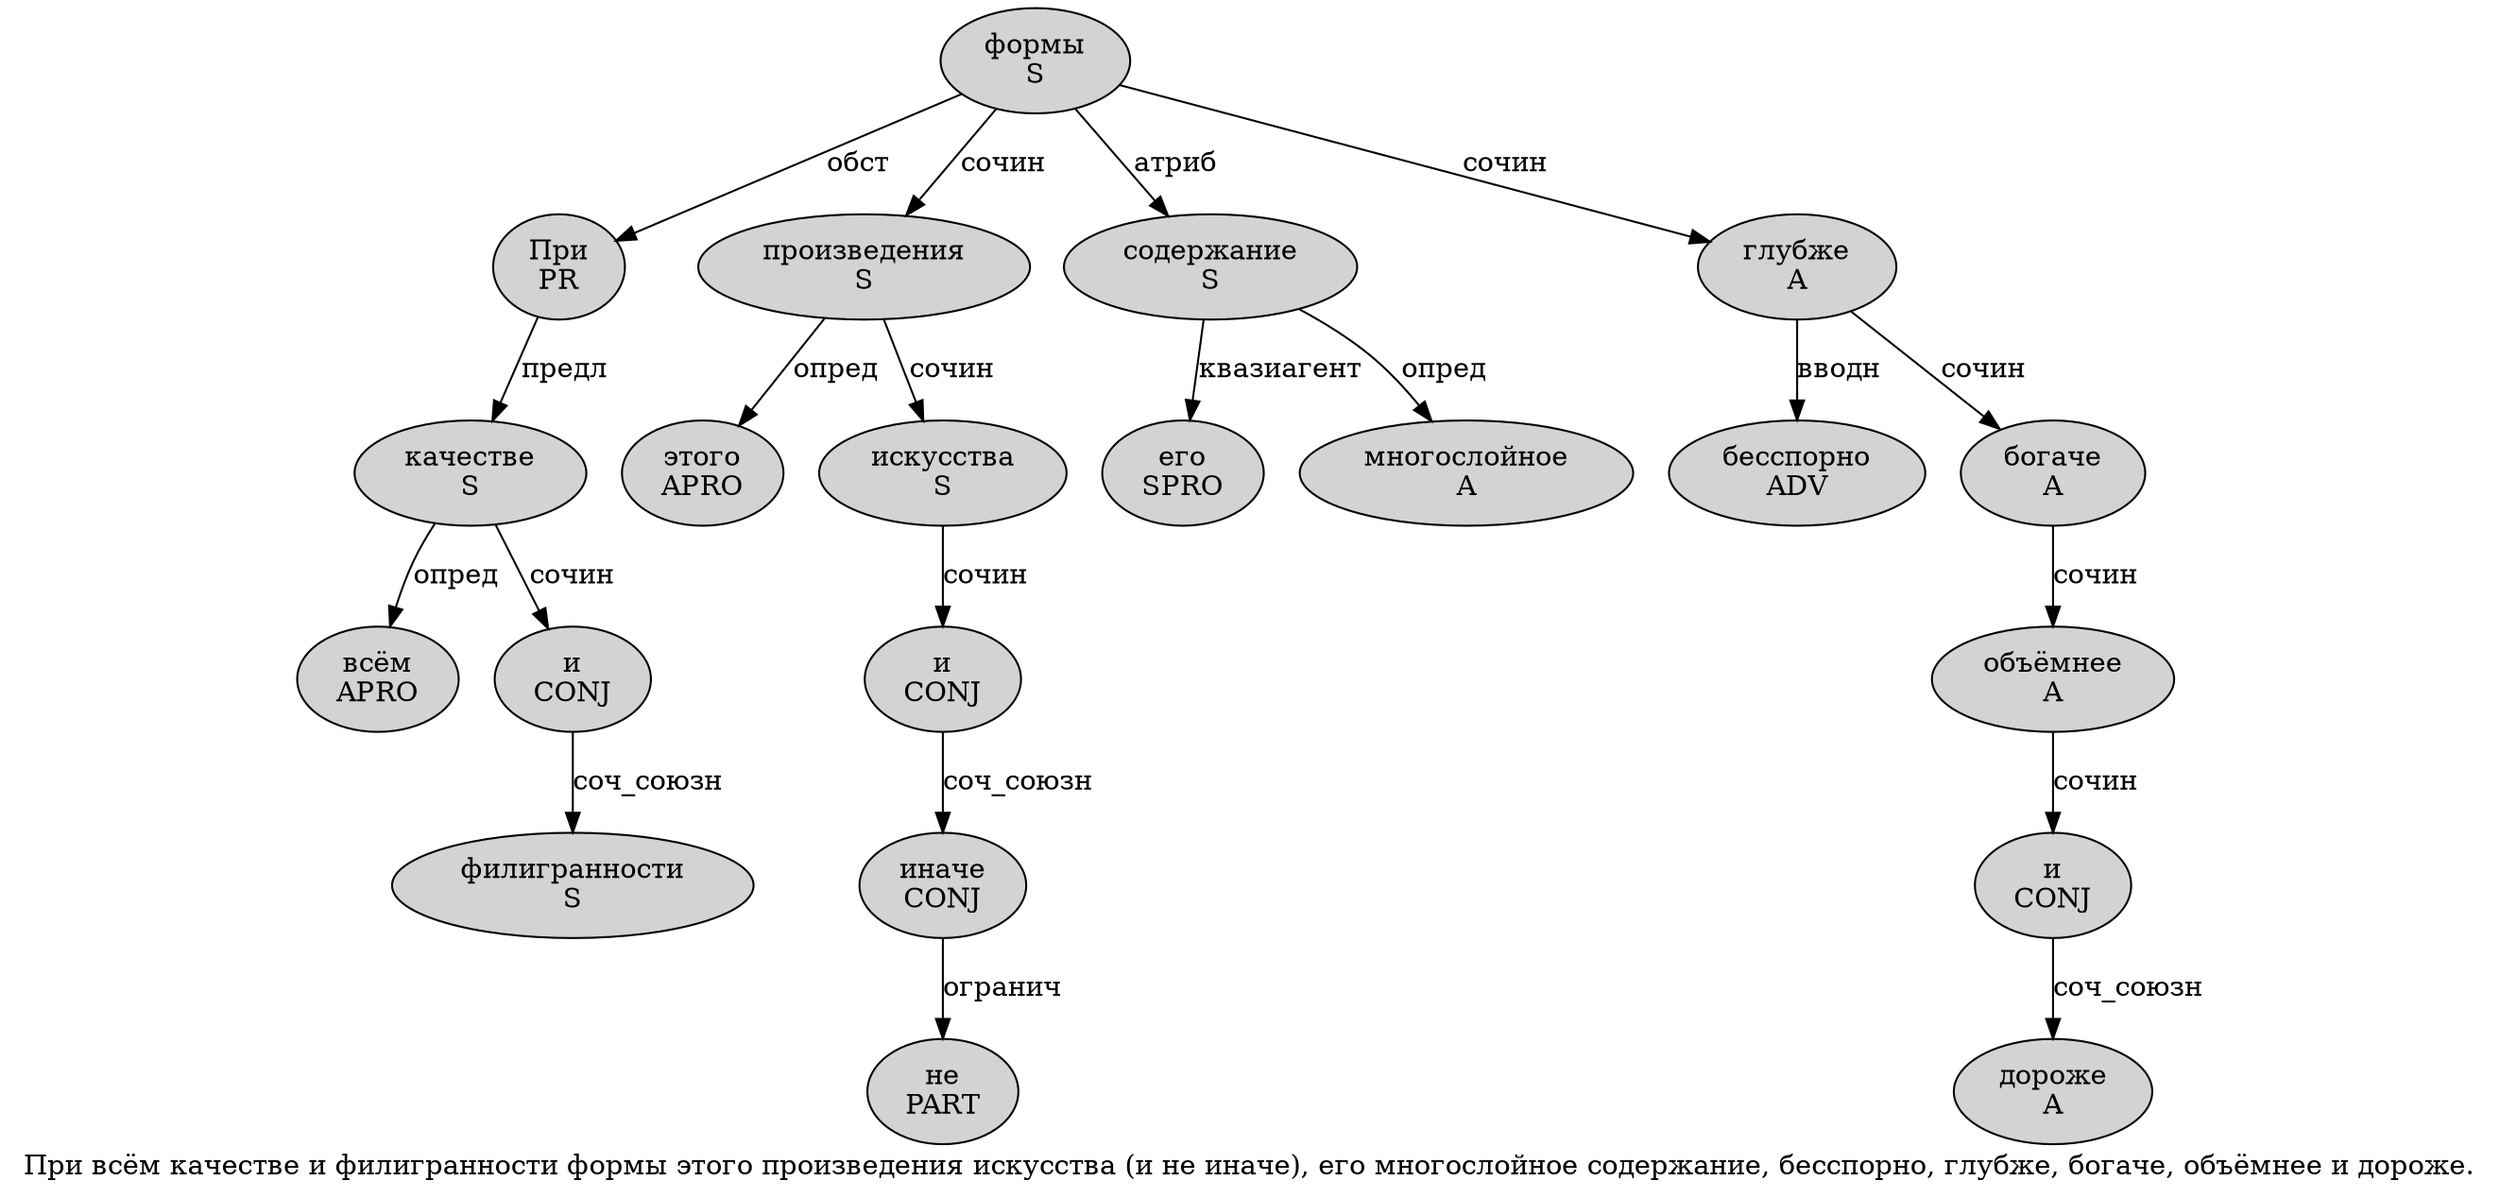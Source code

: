 digraph SENTENCE_1219 {
	graph [label="При всём качестве и филигранности формы этого произведения искусства (и не иначе), его многослойное содержание, бесспорно, глубже, богаче, объёмнее и дороже."]
	node [style=filled]
		0 [label="При
PR" color="" fillcolor=lightgray penwidth=1 shape=ellipse]
		1 [label="всём
APRO" color="" fillcolor=lightgray penwidth=1 shape=ellipse]
		2 [label="качестве
S" color="" fillcolor=lightgray penwidth=1 shape=ellipse]
		3 [label="и
CONJ" color="" fillcolor=lightgray penwidth=1 shape=ellipse]
		4 [label="филигранности
S" color="" fillcolor=lightgray penwidth=1 shape=ellipse]
		5 [label="формы
S" color="" fillcolor=lightgray penwidth=1 shape=ellipse]
		6 [label="этого
APRO" color="" fillcolor=lightgray penwidth=1 shape=ellipse]
		7 [label="произведения
S" color="" fillcolor=lightgray penwidth=1 shape=ellipse]
		8 [label="искусства
S" color="" fillcolor=lightgray penwidth=1 shape=ellipse]
		10 [label="и
CONJ" color="" fillcolor=lightgray penwidth=1 shape=ellipse]
		11 [label="не
PART" color="" fillcolor=lightgray penwidth=1 shape=ellipse]
		12 [label="иначе
CONJ" color="" fillcolor=lightgray penwidth=1 shape=ellipse]
		15 [label="его
SPRO" color="" fillcolor=lightgray penwidth=1 shape=ellipse]
		16 [label="многослойное
A" color="" fillcolor=lightgray penwidth=1 shape=ellipse]
		17 [label="содержание
S" color="" fillcolor=lightgray penwidth=1 shape=ellipse]
		19 [label="бесспорно
ADV" color="" fillcolor=lightgray penwidth=1 shape=ellipse]
		21 [label="глубже
A" color="" fillcolor=lightgray penwidth=1 shape=ellipse]
		23 [label="богаче
A" color="" fillcolor=lightgray penwidth=1 shape=ellipse]
		25 [label="объёмнее
A" color="" fillcolor=lightgray penwidth=1 shape=ellipse]
		26 [label="и
CONJ" color="" fillcolor=lightgray penwidth=1 shape=ellipse]
		27 [label="дороже
A" color="" fillcolor=lightgray penwidth=1 shape=ellipse]
			3 -> 4 [label="соч_союзн"]
			2 -> 1 [label="опред"]
			2 -> 3 [label="сочин"]
			7 -> 6 [label="опред"]
			7 -> 8 [label="сочин"]
			21 -> 19 [label="вводн"]
			21 -> 23 [label="сочин"]
			17 -> 15 [label="квазиагент"]
			17 -> 16 [label="опред"]
			0 -> 2 [label="предл"]
			10 -> 12 [label="соч_союзн"]
			8 -> 10 [label="сочин"]
			5 -> 0 [label="обст"]
			5 -> 7 [label="сочин"]
			5 -> 17 [label="атриб"]
			5 -> 21 [label="сочин"]
			25 -> 26 [label="сочин"]
			23 -> 25 [label="сочин"]
			12 -> 11 [label="огранич"]
			26 -> 27 [label="соч_союзн"]
}